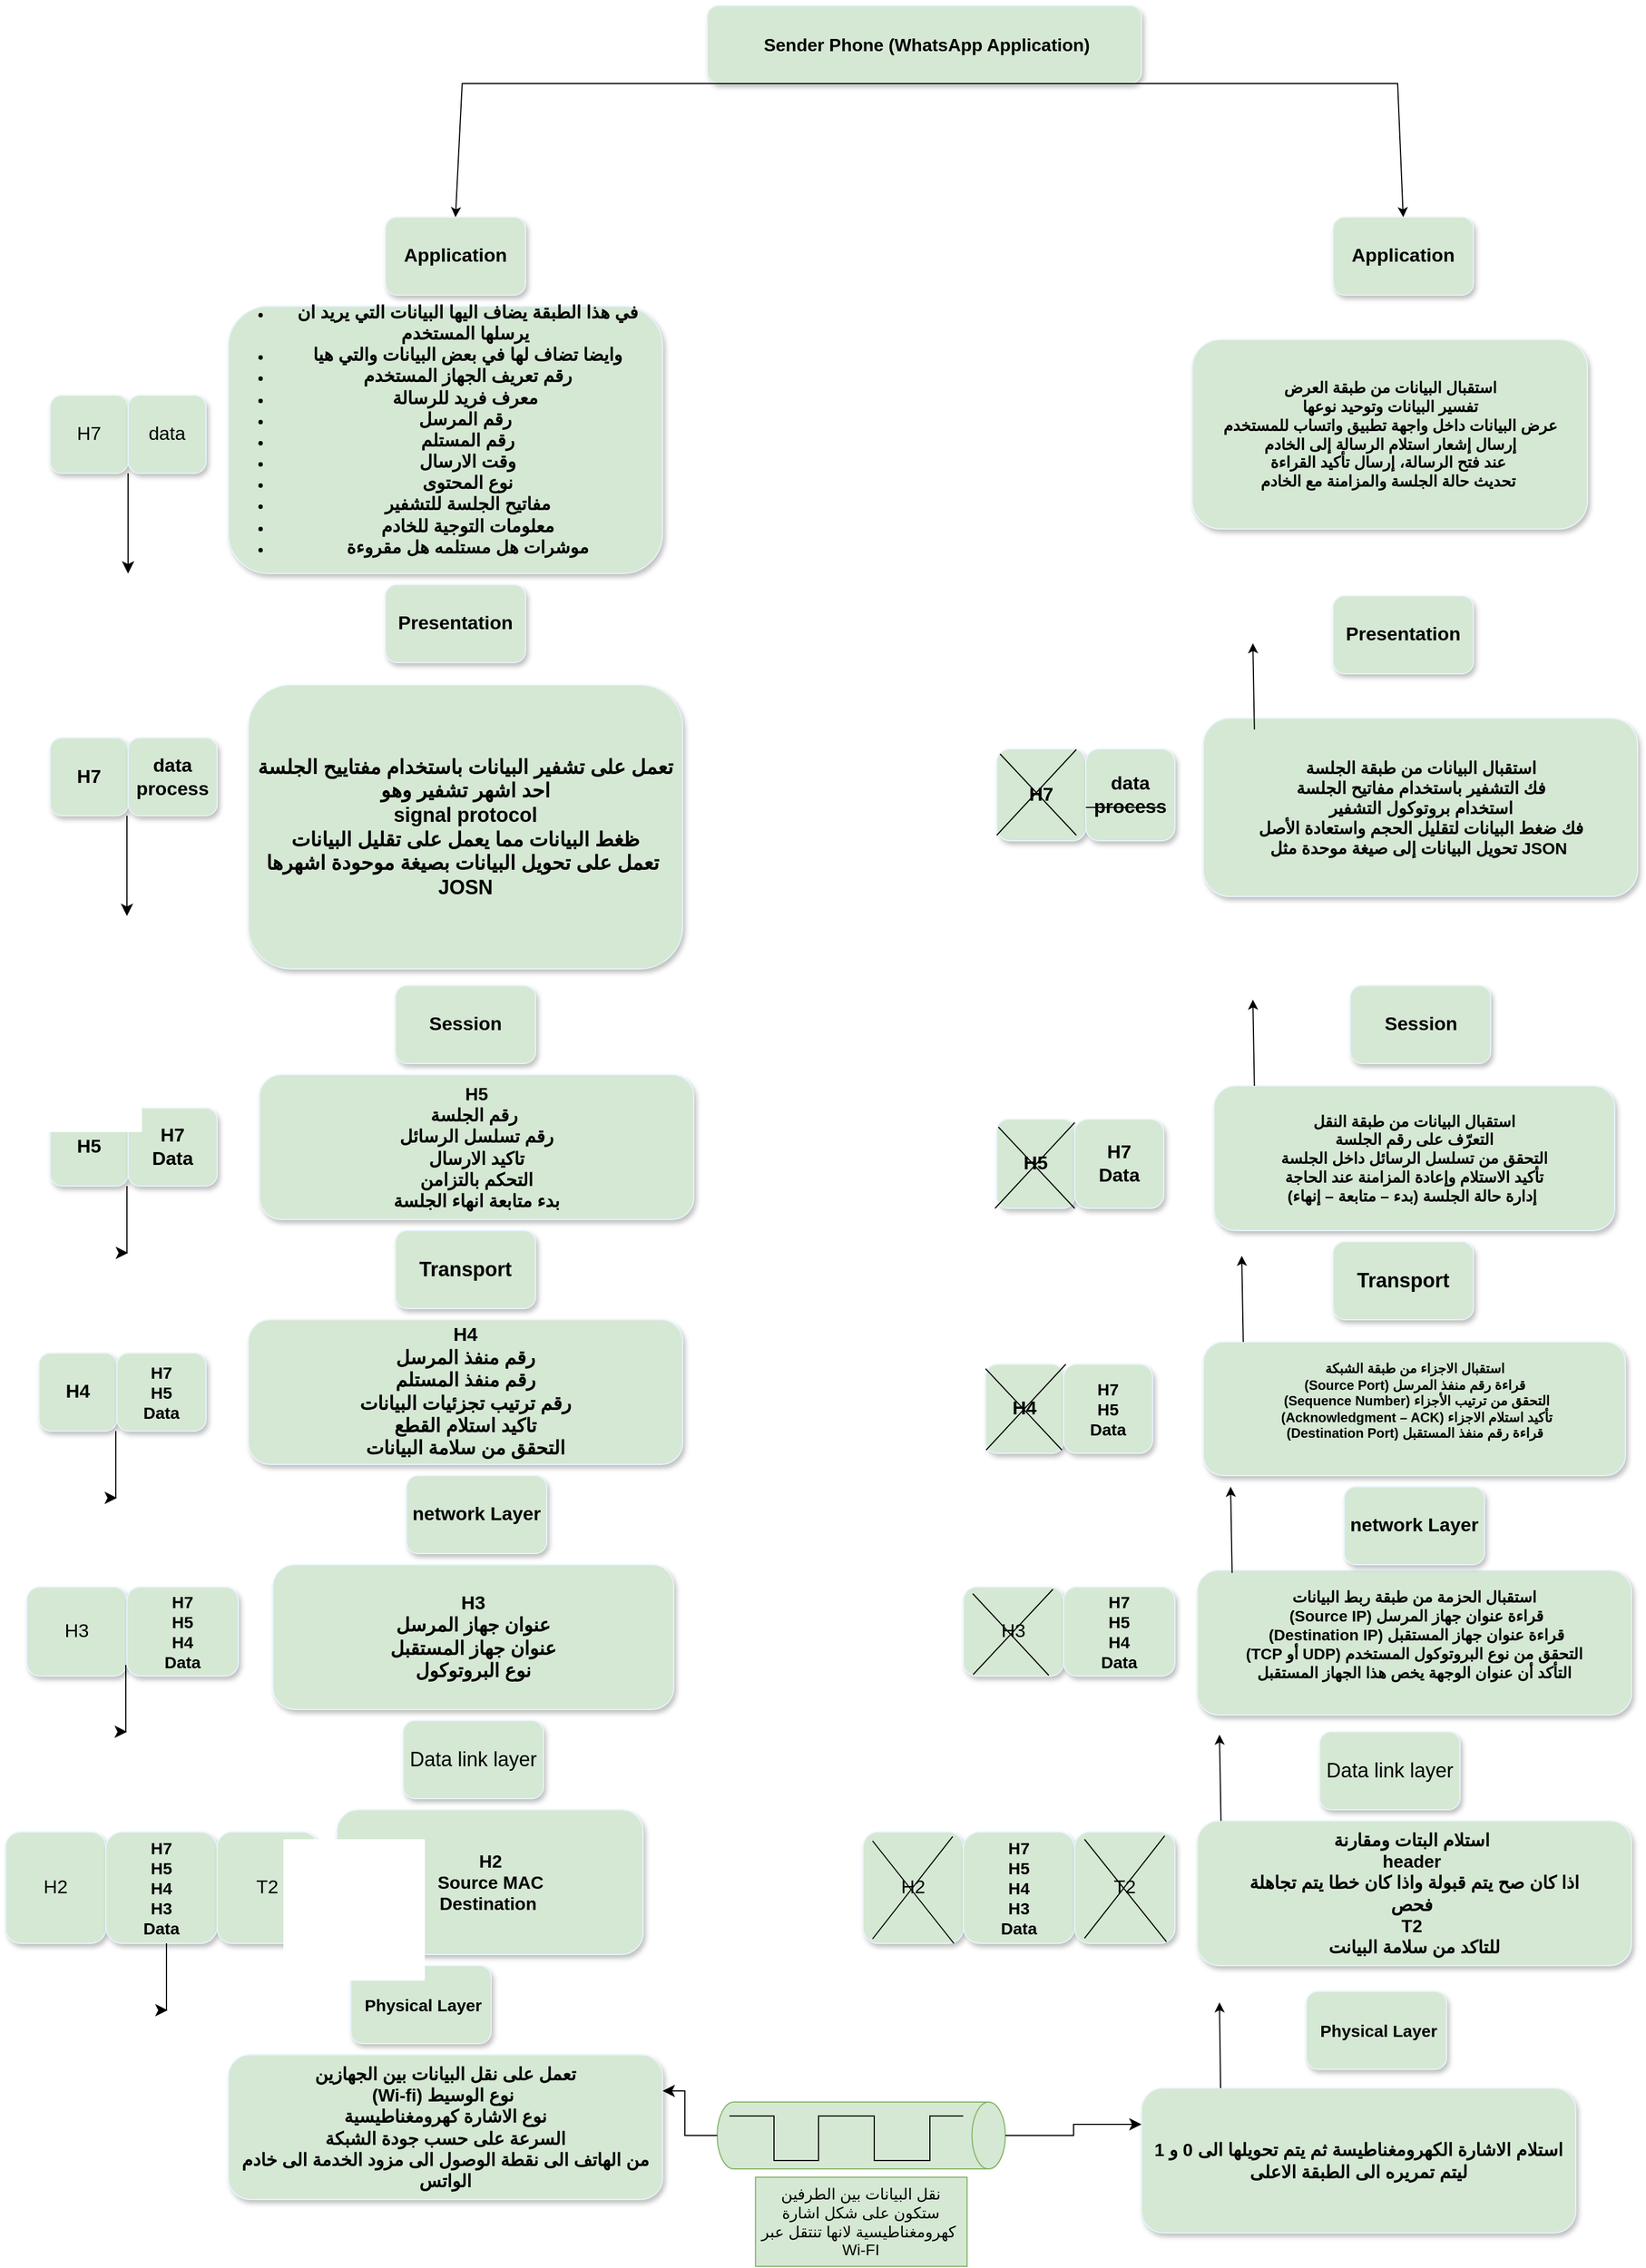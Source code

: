 <mxfile version="28.2.5">
  <diagram name="Page-1" id="BYnBQf4yTMIS-qgF4fNu">
    <mxGraphModel dx="1765" dy="2289" grid="1" gridSize="10" guides="1" tooltips="1" connect="1" arrows="1" fold="1" page="1" pageScale="1" pageWidth="827" pageHeight="1169" math="0" shadow="0">
      <root>
        <mxCell id="0" />
        <mxCell id="1" parent="0" />
        <mxCell id="rUcuS0b6T3NQoIwaLk_W-1" value="&lt;font style=&quot;font-size: 16px;&quot;&gt;&lt;b&gt;&amp;nbsp;Sender Phone (WhatsApp Application)&lt;/b&gt;&lt;/font&gt;" style="rounded=1;whiteSpace=wrap;html=1;fillColor=#d5e8d4;strokeColor=#E8F5FF;gradientColor=none;gradientDirection=south;glass=0;shadow=1;" parent="1" vertex="1">
          <mxGeometry x="640" y="-160" width="390" height="70" as="geometry" />
        </mxCell>
        <mxCell id="rUcuS0b6T3NQoIwaLk_W-9" value="&lt;font style=&quot;font-size: 17px;&quot;&gt;H7&lt;/font&gt;" style="rounded=1;whiteSpace=wrap;html=1;fillColor=#d5e8d4;strokeColor=#E8F5FF;gradientColor=none;gradientDirection=south;glass=0;shadow=1;" parent="1" vertex="1">
          <mxGeometry x="50" y="190" width="70" height="70" as="geometry" />
        </mxCell>
        <mxCell id="rUcuS0b6T3NQoIwaLk_W-10" value="&lt;font style=&quot;font-size: 17px;&quot;&gt;data&lt;/font&gt;" style="rounded=1;whiteSpace=wrap;html=1;fillColor=#d5e8d4;strokeColor=#E8F5FF;gradientColor=none;gradientDirection=south;glass=0;shadow=1;" parent="1" vertex="1">
          <mxGeometry x="120" y="190" width="70" height="70" as="geometry" />
        </mxCell>
        <mxCell id="rUcuS0b6T3NQoIwaLk_W-13" value="&lt;ul&gt;&lt;li style=&quot;&quot;&gt;&lt;span style=&quot;background-color: transparent; color: light-dark(rgb(0, 0, 0), rgb(255, 255, 255));&quot;&gt;&lt;b style=&quot;&quot;&gt;&lt;font style=&quot;font-size: 16px;&quot;&gt;في هذا الطبقة يضاف اليها البيانات التي يريد ان يرسلها المستخدم&amp;nbsp;&lt;/font&gt;&lt;/b&gt;&lt;/span&gt;&lt;/li&gt;&lt;li style=&quot;&quot;&gt;&lt;b&gt;&lt;font style=&quot;font-size: 16px;&quot;&gt;&lt;span style=&quot;background-color: transparent; color: light-dark(rgb(0, 0, 0), rgb(255, 255, 255));&quot;&gt;&amp;nbsp;&lt;/span&gt;&lt;span style=&quot;background-color: transparent; color: light-dark(rgb(0, 0, 0), rgb(255, 255, 255));&quot;&gt;وايضا تضاف لها في بعض البيانات والتي هيا&amp;nbsp;&lt;/span&gt;&lt;/font&gt;&lt;/b&gt;&lt;/li&gt;&lt;li style=&quot;&quot;&gt;&lt;span style=&quot;background-color: transparent; color: light-dark(rgb(0, 0, 0), rgb(255, 255, 255));&quot;&gt;&lt;b&gt;&lt;font style=&quot;font-size: 16px;&quot;&gt;رقم تعريف الجهاز المستخدم&lt;/font&gt;&lt;/b&gt;&lt;/span&gt;&lt;/li&gt;&lt;li style=&quot;&quot;&gt;&lt;span style=&quot;background-color: transparent; color: light-dark(rgb(0, 0, 0), rgb(255, 255, 255));&quot;&gt;&lt;b&gt;&lt;font style=&quot;font-size: 16px;&quot;&gt;معرف فريد للرسالة&amp;nbsp;&lt;/font&gt;&lt;/b&gt;&lt;/span&gt;&lt;/li&gt;&lt;li style=&quot;&quot;&gt;&lt;span style=&quot;background-color: transparent; color: light-dark(rgb(0, 0, 0), rgb(255, 255, 255));&quot;&gt;&lt;b&gt;&lt;font style=&quot;font-size: 16px;&quot;&gt;رقم المرسل&amp;nbsp;&lt;/font&gt;&lt;/b&gt;&lt;/span&gt;&lt;/li&gt;&lt;li style=&quot;&quot;&gt;&lt;span style=&quot;background-color: transparent; color: light-dark(rgb(0, 0, 0), rgb(255, 255, 255));&quot;&gt;&lt;b&gt;&lt;font style=&quot;font-size: 16px;&quot;&gt;رقم المستلم&lt;/font&gt;&lt;/b&gt;&lt;/span&gt;&lt;/li&gt;&lt;li style=&quot;&quot;&gt;&lt;span style=&quot;background-color: transparent; color: light-dark(rgb(0, 0, 0), rgb(255, 255, 255));&quot;&gt;&lt;b&gt;&lt;font style=&quot;font-size: 16px;&quot;&gt;وقت الارسال&lt;/font&gt;&lt;/b&gt;&lt;/span&gt;&lt;/li&gt;&lt;li style=&quot;&quot;&gt;&lt;span style=&quot;background-color: transparent; color: light-dark(rgb(0, 0, 0), rgb(255, 255, 255));&quot;&gt;&lt;b&gt;&lt;font style=&quot;font-size: 16px;&quot;&gt;نوع المحتوى&lt;/font&gt;&lt;/b&gt;&lt;/span&gt;&lt;/li&gt;&lt;li style=&quot;&quot;&gt;&lt;span style=&quot;background-color: transparent; color: light-dark(rgb(0, 0, 0), rgb(255, 255, 255));&quot;&gt;&lt;b&gt;&lt;font style=&quot;font-size: 16px;&quot;&gt;مفاتيح الجلسة للتشفير&lt;/font&gt;&lt;/b&gt;&lt;/span&gt;&lt;/li&gt;&lt;li style=&quot;&quot;&gt;&lt;span style=&quot;background-color: transparent; color: light-dark(rgb(0, 0, 0), rgb(255, 255, 255));&quot;&gt;&lt;b&gt;&lt;font style=&quot;font-size: 16px;&quot;&gt;معلومات التوجية للخادم&lt;/font&gt;&lt;/b&gt;&lt;/span&gt;&lt;/li&gt;&lt;li style=&quot;&quot;&gt;&lt;span style=&quot;background-color: transparent; color: light-dark(rgb(0, 0, 0), rgb(255, 255, 255));&quot;&gt;&lt;b&gt;&lt;font style=&quot;font-size: 16px;&quot;&gt;موشرات هل مستلمه هل مقروءة&lt;/font&gt;&lt;/b&gt;&lt;/span&gt;&lt;/li&gt;&lt;/ul&gt;&lt;div style=&quot;&quot;&gt;&lt;span style=&quot;font-size: 16px;&quot;&gt;&lt;br&gt;&lt;/span&gt;&lt;/div&gt;" style="rounded=1;whiteSpace=wrap;html=1;fillColor=#d5e8d4;strokeColor=#E8F5FF;gradientColor=none;gradientDirection=south;glass=0;shadow=1;" parent="1" vertex="1">
          <mxGeometry x="210" y="110" width="390" height="240" as="geometry" />
        </mxCell>
        <mxCell id="rUcuS0b6T3NQoIwaLk_W-14" value="&lt;font style=&quot;font-size: 17px;&quot;&gt;&lt;b&gt;H7&lt;/b&gt;&lt;/font&gt;" style="rounded=1;whiteSpace=wrap;html=1;fillColor=#d5e8d4;strokeColor=#E8F5FF;gradientColor=none;gradientDirection=south;glass=0;shadow=1;" parent="1" vertex="1">
          <mxGeometry x="50" y="497.5" width="70" height="70" as="geometry" />
        </mxCell>
        <mxCell id="rUcuS0b6T3NQoIwaLk_W-15" value="&lt;font style=&quot;font-size: 17px;&quot;&gt;&lt;b&gt;data&lt;/b&gt;&lt;/font&gt;&lt;div&gt;&lt;span style=&quot;font-size: 17px;&quot;&gt;&lt;b&gt;process&lt;/b&gt;&lt;/span&gt;&lt;/div&gt;" style="rounded=1;whiteSpace=wrap;html=1;fillColor=#d5e8d4;strokeColor=#E8F5FF;gradientColor=none;gradientDirection=south;glass=0;shadow=1;" parent="1" vertex="1">
          <mxGeometry x="120" y="497.5" width="80" height="70" as="geometry" />
        </mxCell>
        <mxCell id="rUcuS0b6T3NQoIwaLk_W-18" value="" style="edgeStyle=segmentEdgeStyle;endArrow=classic;html=1;curved=0;rounded=0;endSize=8;startSize=8;exitX=0;exitY=1;exitDx=0;exitDy=0;" parent="1" source="rUcuS0b6T3NQoIwaLk_W-10" edge="1">
          <mxGeometry width="50" height="50" relative="1" as="geometry">
            <mxPoint x="160" y="400" as="sourcePoint" />
            <mxPoint x="120" y="350" as="targetPoint" />
          </mxGeometry>
        </mxCell>
        <mxCell id="rUcuS0b6T3NQoIwaLk_W-20" value="" style="edgeStyle=segmentEdgeStyle;endArrow=classic;html=1;curved=0;rounded=0;endSize=8;startSize=8;exitX=0;exitY=1;exitDx=0;exitDy=0;" parent="1" edge="1">
          <mxGeometry width="50" height="50" relative="1" as="geometry">
            <mxPoint x="119" y="567.5" as="sourcePoint" />
            <mxPoint x="119" y="657.5" as="targetPoint" />
            <Array as="points">
              <mxPoint x="119" y="657.5" />
              <mxPoint x="119" y="657.5" />
            </Array>
          </mxGeometry>
        </mxCell>
        <mxCell id="rUcuS0b6T3NQoIwaLk_W-21" value="&lt;span style=&quot;background-color: transparent; color: light-dark(rgb(0, 0, 0), rgb(255, 255, 255));&quot;&gt;&lt;b style=&quot;&quot;&gt;&lt;font style=&quot;font-size: 18px;&quot;&gt;تعمل على تشفير البيانات باستخدام مفتاييح الجلسة احد اشهر تشفير وهو&lt;/font&gt;&lt;/b&gt;&lt;/span&gt;&lt;div&gt;&lt;b&gt;&lt;font style=&quot;font-size: 18px;&quot;&gt;signal protocol&lt;/font&gt;&lt;/b&gt;&lt;/div&gt;&lt;div&gt;&lt;b&gt;&lt;font style=&quot;font-size: 18px;&quot;&gt;ظغط البيانات مما يعمل على تقليل البيانات&lt;/font&gt;&lt;/b&gt;&lt;/div&gt;&lt;div&gt;&lt;b&gt;&lt;font style=&quot;font-size: 18px;&quot;&gt;تعمل على تحويل البيانات بصيغة موحودة اشهرها&amp;nbsp;&lt;/font&gt;&lt;/b&gt;&lt;/div&gt;&lt;div&gt;&lt;b style=&quot;&quot;&gt;&lt;font style=&quot;font-size: 18px;&quot;&gt;JOSN&lt;/font&gt;&lt;/b&gt;&lt;/div&gt;" style="rounded=1;whiteSpace=wrap;html=1;fillColor=#d5e8d4;strokeColor=#E8F5FF;gradientColor=none;gradientDirection=south;glass=0;shadow=1;" parent="1" vertex="1">
          <mxGeometry x="228" y="450" width="390" height="255" as="geometry" />
        </mxCell>
        <mxCell id="rUcuS0b6T3NQoIwaLk_W-22" value="&lt;font style=&quot;font-size: 17px;&quot;&gt;&lt;b&gt;Presentation&lt;/b&gt;&lt;/font&gt;" style="rounded=1;whiteSpace=wrap;html=1;fillColor=#d5e8d4;strokeColor=#E8F5FF;gradientColor=none;gradientDirection=south;glass=0;shadow=1;" parent="1" vertex="1">
          <mxGeometry x="351" y="360" width="126" height="70" as="geometry" />
        </mxCell>
        <mxCell id="rUcuS0b6T3NQoIwaLk_W-23" value="&lt;font style=&quot;font-size: 17px;&quot;&gt;&lt;b&gt;Application&lt;/b&gt;&lt;/font&gt;" style="rounded=1;whiteSpace=wrap;html=1;fillColor=#d5e8d4;strokeColor=#E8F5FF;gradientColor=none;gradientDirection=south;glass=0;shadow=1;" parent="1" vertex="1">
          <mxGeometry x="351" y="30" width="126" height="70" as="geometry" />
        </mxCell>
        <mxCell id="rUcuS0b6T3NQoIwaLk_W-26" value="&lt;font style=&quot;font-size: 17px;&quot;&gt;&lt;b&gt;H5&lt;/b&gt;&lt;/font&gt;" style="rounded=1;whiteSpace=wrap;html=1;fillColor=#d5e8d4;strokeColor=#E8F5FF;gradientColor=none;gradientDirection=south;glass=0;shadow=1;" parent="1" vertex="1">
          <mxGeometry x="50" y="830" width="70" height="70" as="geometry" />
        </mxCell>
        <mxCell id="rUcuS0b6T3NQoIwaLk_W-27" value="&lt;span style=&quot;font-size: 17px;&quot;&gt;&lt;b&gt;H7&lt;/b&gt;&lt;/span&gt;&lt;div&gt;&lt;span style=&quot;font-size: 17px;&quot;&gt;&lt;b&gt;Data&lt;/b&gt;&lt;/span&gt;&lt;/div&gt;" style="rounded=1;whiteSpace=wrap;html=1;fillColor=#d5e8d4;strokeColor=#E8F5FF;gradientColor=none;gradientDirection=south;glass=0;shadow=1;" parent="1" vertex="1">
          <mxGeometry x="120" y="830" width="80" height="70" as="geometry" />
        </mxCell>
        <mxCell id="rUcuS0b6T3NQoIwaLk_W-28" value="" style="edgeStyle=segmentEdgeStyle;endArrow=classic;html=1;curved=0;rounded=0;endSize=8;startSize=8;exitX=0;exitY=1;exitDx=0;exitDy=0;" parent="1" edge="1">
          <mxGeometry width="50" height="50" relative="1" as="geometry">
            <mxPoint x="119" y="900" as="sourcePoint" />
            <mxPoint x="120" y="960" as="targetPoint" />
            <Array as="points">
              <mxPoint x="119" y="920" />
              <mxPoint x="119" y="920" />
            </Array>
          </mxGeometry>
        </mxCell>
        <mxCell id="rUcuS0b6T3NQoIwaLk_W-29" value="&lt;div&gt;&lt;span style=&quot;font-size: 16px;&quot;&gt;&lt;b&gt;H5&lt;/b&gt;&lt;/span&gt;&lt;/div&gt;&lt;div&gt;&lt;span style=&quot;font-size: 16px;&quot;&gt;&lt;b&gt;رقم الجلسة&amp;nbsp;&lt;/b&gt;&lt;/span&gt;&lt;/div&gt;&lt;div&gt;&lt;span style=&quot;font-size: 16px;&quot;&gt;&lt;b&gt;رقم تسلسل الرسائل&lt;/b&gt;&lt;/span&gt;&lt;/div&gt;&lt;div&gt;&lt;span style=&quot;font-size: 16px;&quot;&gt;&lt;b&gt;تاكيد الارسال&lt;/b&gt;&lt;/span&gt;&lt;/div&gt;&lt;div&gt;&lt;span style=&quot;font-size: 16px;&quot;&gt;&lt;b&gt;التحكم بالتزامن&lt;/b&gt;&lt;/span&gt;&lt;/div&gt;&lt;div&gt;&lt;span style=&quot;font-size: 16px;&quot;&gt;&lt;b&gt;بدء متابعة انهاء الجلسة&lt;/b&gt;&lt;/span&gt;&lt;/div&gt;" style="rounded=1;whiteSpace=wrap;html=1;fillColor=#d5e8d4;strokeColor=#E8F5FF;gradientColor=none;gradientDirection=south;glass=0;shadow=1;" parent="1" vertex="1">
          <mxGeometry x="238" y="800" width="390" height="130" as="geometry" />
        </mxCell>
        <mxCell id="rUcuS0b6T3NQoIwaLk_W-30" value="&lt;span style=&quot;font-size: 17px;&quot;&gt;&lt;b&gt;Session&lt;/b&gt;&lt;/span&gt;" style="rounded=1;whiteSpace=wrap;html=1;fillColor=#d5e8d4;strokeColor=#E8F5FF;gradientColor=none;gradientDirection=south;glass=0;shadow=1;" parent="1" vertex="1">
          <mxGeometry x="360" y="720" width="126" height="70" as="geometry" />
        </mxCell>
        <mxCell id="rUcuS0b6T3NQoIwaLk_W-34" value="&lt;span style=&quot;font-size: 17px;&quot;&gt;&lt;b&gt;H4&lt;/b&gt;&lt;/span&gt;" style="rounded=1;whiteSpace=wrap;html=1;fillColor=#d5e8d4;strokeColor=#E8F5FF;gradientColor=none;gradientDirection=south;glass=0;shadow=1;" parent="1" vertex="1">
          <mxGeometry x="40" y="1050" width="70" height="70" as="geometry" />
        </mxCell>
        <mxCell id="rUcuS0b6T3NQoIwaLk_W-35" value="&lt;font style=&quot;font-size: 15px;&quot;&gt;&lt;b&gt;H7&lt;/b&gt;&lt;/font&gt;&lt;div&gt;&lt;font style=&quot;font-size: 15px;&quot;&gt;&lt;b&gt;H5&lt;/b&gt;&lt;/font&gt;&lt;/div&gt;&lt;div&gt;&lt;font style=&quot;font-size: 15px;&quot;&gt;&lt;b&gt;Data&lt;/b&gt;&lt;/font&gt;&lt;/div&gt;" style="rounded=1;whiteSpace=wrap;html=1;fillColor=#d5e8d4;strokeColor=#E8F5FF;gradientColor=none;gradientDirection=south;glass=0;shadow=1;" parent="1" vertex="1">
          <mxGeometry x="110" y="1050" width="80" height="70" as="geometry" />
        </mxCell>
        <mxCell id="rUcuS0b6T3NQoIwaLk_W-36" value="" style="edgeStyle=segmentEdgeStyle;endArrow=classic;html=1;curved=0;rounded=0;endSize=8;startSize=8;exitX=0;exitY=1;exitDx=0;exitDy=0;" parent="1" edge="1">
          <mxGeometry width="50" height="50" relative="1" as="geometry">
            <mxPoint x="109" y="1120" as="sourcePoint" />
            <mxPoint x="110" y="1180" as="targetPoint" />
            <Array as="points">
              <mxPoint x="109" y="1140" />
              <mxPoint x="109" y="1140" />
            </Array>
          </mxGeometry>
        </mxCell>
        <mxCell id="rUcuS0b6T3NQoIwaLk_W-37" value="&lt;div&gt;&lt;b style=&quot;&quot;&gt;&lt;font style=&quot;font-size: 17px;&quot;&gt;H4&lt;/font&gt;&lt;/b&gt;&lt;/div&gt;&lt;div&gt;&lt;b&gt;&lt;font style=&quot;font-size: 17px;&quot;&gt;رقم منفذ المرسل&lt;/font&gt;&lt;/b&gt;&lt;/div&gt;&lt;div&gt;&lt;b&gt;&lt;font style=&quot;font-size: 17px;&quot;&gt;رقم منفذ المستلم&lt;/font&gt;&lt;/b&gt;&lt;/div&gt;&lt;div&gt;&lt;b&gt;&lt;font style=&quot;font-size: 17px;&quot;&gt;رقم ترتيب تجزئيات البيانات&lt;/font&gt;&lt;/b&gt;&lt;/div&gt;&lt;div&gt;&lt;b&gt;&lt;font style=&quot;font-size: 17px;&quot;&gt;تاكيد استلام القطع&lt;/font&gt;&lt;/b&gt;&lt;/div&gt;&lt;div&gt;&lt;b style=&quot;&quot;&gt;&lt;font style=&quot;font-size: 17px;&quot;&gt;التحقق من سلامة البيانات&lt;/font&gt;&lt;/b&gt;&lt;/div&gt;" style="rounded=1;whiteSpace=wrap;html=1;fillColor=#d5e8d4;strokeColor=#E8F5FF;gradientColor=none;gradientDirection=south;glass=0;shadow=1;" parent="1" vertex="1">
          <mxGeometry x="228" y="1020" width="390" height="130" as="geometry" />
        </mxCell>
        <mxCell id="rUcuS0b6T3NQoIwaLk_W-38" value="&lt;b style=&quot;&quot;&gt;&lt;font style=&quot;font-size: 18px;&quot;&gt;Transport&lt;/font&gt;&lt;/b&gt;" style="rounded=1;whiteSpace=wrap;html=1;fillColor=#d5e8d4;strokeColor=#E8F5FF;gradientColor=none;gradientDirection=south;glass=0;shadow=1;" parent="1" vertex="1">
          <mxGeometry x="360" y="940" width="126" height="70" as="geometry" />
        </mxCell>
        <mxCell id="rUcuS0b6T3NQoIwaLk_W-39" value="&lt;span style=&quot;font-size: 17px;&quot;&gt;H3&lt;/span&gt;" style="rounded=1;whiteSpace=wrap;html=1;fillColor=#d5e8d4;strokeColor=#E8F5FF;gradientColor=none;gradientDirection=south;glass=0;shadow=1;" parent="1" vertex="1">
          <mxGeometry x="29" y="1260" width="90" height="80" as="geometry" />
        </mxCell>
        <mxCell id="rUcuS0b6T3NQoIwaLk_W-40" value="&lt;font style=&quot;font-size: 15px;&quot;&gt;&lt;b&gt;H7&lt;/b&gt;&lt;/font&gt;&lt;div&gt;&lt;font style=&quot;font-size: 15px;&quot;&gt;&lt;b&gt;H5&lt;/b&gt;&lt;/font&gt;&lt;/div&gt;&lt;div&gt;&lt;font style=&quot;font-size: 15px;&quot;&gt;&lt;b&gt;H4&lt;/b&gt;&lt;/font&gt;&lt;/div&gt;&lt;div&gt;&lt;font style=&quot;font-size: 15px;&quot;&gt;&lt;b&gt;Data&lt;/b&gt;&lt;/font&gt;&lt;/div&gt;" style="rounded=1;whiteSpace=wrap;html=1;fillColor=#d5e8d4;strokeColor=#E8F5FF;gradientColor=none;gradientDirection=south;glass=0;shadow=1;" parent="1" vertex="1">
          <mxGeometry x="119" y="1260" width="100" height="80" as="geometry" />
        </mxCell>
        <mxCell id="rUcuS0b6T3NQoIwaLk_W-41" value="" style="edgeStyle=segmentEdgeStyle;endArrow=classic;html=1;curved=0;rounded=0;endSize=8;startSize=8;exitX=0;exitY=1;exitDx=0;exitDy=0;" parent="1" edge="1">
          <mxGeometry width="50" height="50" relative="1" as="geometry">
            <mxPoint x="118" y="1330" as="sourcePoint" />
            <mxPoint x="119" y="1390" as="targetPoint" />
            <Array as="points">
              <mxPoint x="118" y="1350" />
              <mxPoint x="118" y="1350" />
            </Array>
          </mxGeometry>
        </mxCell>
        <mxCell id="rUcuS0b6T3NQoIwaLk_W-42" value="&lt;div&gt;&lt;b style=&quot;&quot;&gt;&lt;font style=&quot;font-size: 17px;&quot;&gt;H3&lt;/font&gt;&lt;/b&gt;&lt;/div&gt;&lt;div&gt;&lt;b&gt;&lt;font style=&quot;font-size: 17px;&quot;&gt;عنوان جهاز المرسل&lt;/font&gt;&lt;/b&gt;&lt;/div&gt;&lt;div&gt;&lt;b&gt;&lt;font style=&quot;font-size: 17px;&quot;&gt;عنوان جهاز المستقبل&lt;/font&gt;&lt;/b&gt;&lt;/div&gt;&lt;div&gt;&lt;b style=&quot;&quot;&gt;&lt;font style=&quot;font-size: 17px;&quot;&gt;نوع البروتوكول&lt;/font&gt;&lt;/b&gt;&lt;/div&gt;" style="rounded=1;whiteSpace=wrap;html=1;fillColor=#d5e8d4;strokeColor=#E8F5FF;gradientColor=none;gradientDirection=south;glass=0;shadow=1;" parent="1" vertex="1">
          <mxGeometry x="250" y="1240" width="360" height="130" as="geometry" />
        </mxCell>
        <mxCell id="rUcuS0b6T3NQoIwaLk_W-43" value="&lt;b style=&quot;&quot;&gt;&lt;font style=&quot;font-size: 17px;&quot;&gt;network Layer&lt;/font&gt;&lt;/b&gt;" style="rounded=1;whiteSpace=wrap;html=1;fillColor=#d5e8d4;strokeColor=#E8F5FF;gradientColor=none;gradientDirection=south;glass=0;shadow=1;" parent="1" vertex="1">
          <mxGeometry x="370" y="1160" width="126" height="70" as="geometry" />
        </mxCell>
        <mxCell id="rUcuS0b6T3NQoIwaLk_W-44" value="&lt;span style=&quot;font-size: 17px;&quot;&gt;H2&lt;/span&gt;" style="rounded=1;whiteSpace=wrap;html=1;fillColor=#d5e8d4;strokeColor=#E8F5FF;gradientColor=none;gradientDirection=south;glass=0;shadow=1;" parent="1" vertex="1">
          <mxGeometry x="10" y="1480" width="90" height="100" as="geometry" />
        </mxCell>
        <mxCell id="rUcuS0b6T3NQoIwaLk_W-45" value="&lt;font style=&quot;font-size: 15px;&quot;&gt;&lt;b&gt;H7&lt;/b&gt;&lt;/font&gt;&lt;div&gt;&lt;font style=&quot;font-size: 15px;&quot;&gt;&lt;b&gt;H5&lt;/b&gt;&lt;/font&gt;&lt;/div&gt;&lt;div&gt;&lt;font style=&quot;font-size: 15px;&quot;&gt;&lt;b&gt;H4&lt;/b&gt;&lt;/font&gt;&lt;/div&gt;&lt;div&gt;&lt;font style=&quot;font-size: 15px;&quot;&gt;&lt;b&gt;H3&lt;/b&gt;&lt;/font&gt;&lt;/div&gt;&lt;div&gt;&lt;font style=&quot;font-size: 15px;&quot;&gt;&lt;b&gt;Data&lt;/b&gt;&lt;/font&gt;&lt;/div&gt;" style="rounded=1;whiteSpace=wrap;html=1;fillColor=#d5e8d4;strokeColor=#E8F5FF;gradientColor=none;gradientDirection=south;glass=0;shadow=1;" parent="1" vertex="1">
          <mxGeometry x="100" y="1480" width="100" height="100" as="geometry" />
        </mxCell>
        <mxCell id="rUcuS0b6T3NQoIwaLk_W-46" value="" style="edgeStyle=segmentEdgeStyle;endArrow=classic;html=1;curved=0;rounded=0;endSize=8;startSize=8;exitX=0;exitY=1;exitDx=0;exitDy=0;" parent="1" edge="1">
          <mxGeometry width="50" height="50" relative="1" as="geometry">
            <mxPoint x="154.5" y="1580" as="sourcePoint" />
            <mxPoint x="155.5" y="1640" as="targetPoint" />
            <Array as="points">
              <mxPoint x="154.5" y="1600" />
              <mxPoint x="154.5" y="1600" />
            </Array>
          </mxGeometry>
        </mxCell>
        <mxCell id="rUcuS0b6T3NQoIwaLk_W-47" value="&lt;div&gt;&lt;font style=&quot;font-size: 16px;&quot;&gt;&lt;b&gt;H2&lt;/b&gt;&lt;/font&gt;&lt;/div&gt;&lt;div&gt;&lt;font style=&quot;font-size: 16px;&quot;&gt;&lt;b&gt;Source MAC&lt;/b&gt;&lt;/font&gt;&lt;/div&gt;&lt;div&gt;&lt;font style=&quot;font-size: 16px;&quot;&gt;&lt;b&gt;Destination&amp;nbsp;&lt;/b&gt;&lt;/font&gt;&lt;/div&gt;" style="rounded=1;whiteSpace=wrap;html=1;fillColor=#d5e8d4;strokeColor=#E8F5FF;gradientColor=none;gradientDirection=south;glass=0;shadow=1;align=center;" parent="1" vertex="1">
          <mxGeometry x="307.5" y="1460" width="275" height="130" as="geometry" />
        </mxCell>
        <mxCell id="rUcuS0b6T3NQoIwaLk_W-48" value="&lt;font style=&quot;font-size: 18px;&quot;&gt;Data link layer&lt;/font&gt;" style="rounded=1;whiteSpace=wrap;html=1;fillColor=#d5e8d4;strokeColor=#E8F5FF;gradientColor=none;gradientDirection=south;glass=0;shadow=1;" parent="1" vertex="1">
          <mxGeometry x="367" y="1380" width="126" height="70" as="geometry" />
        </mxCell>
        <mxCell id="rUcuS0b6T3NQoIwaLk_W-49" value="&lt;span style=&quot;font-size: 17px;&quot;&gt;T2&lt;/span&gt;" style="rounded=1;whiteSpace=wrap;html=1;fillColor=#d5e8d4;strokeColor=#E8F5FF;gradientColor=none;gradientDirection=south;glass=0;shadow=1;" parent="1" vertex="1">
          <mxGeometry x="200" y="1480" width="90" height="100" as="geometry" />
        </mxCell>
        <mxCell id="rUcuS0b6T3NQoIwaLk_W-53" value="&lt;div&gt;&lt;span style=&quot;font-size: 16px;&quot;&gt;&lt;b&gt;تعمل على نقل البيانات بين الجهازين&lt;/b&gt;&lt;/span&gt;&lt;/div&gt;&lt;div&gt;&lt;span style=&quot;font-size: 16px;&quot;&gt;&lt;b&gt;(Wi-fi) نوع الوسيط&amp;nbsp;&lt;/b&gt;&lt;/span&gt;&lt;/div&gt;&lt;div&gt;&lt;span style=&quot;font-size: 16px;&quot;&gt;&lt;b&gt;نوع الاشارة كهرومغناطيسية&lt;/b&gt;&lt;/span&gt;&lt;/div&gt;&lt;div&gt;&lt;span style=&quot;font-size: 16px;&quot;&gt;&lt;b&gt;السرعة على حسب جودة الشبكة&lt;/b&gt;&lt;/span&gt;&lt;/div&gt;&lt;div&gt;&lt;span style=&quot;font-size: 16px;&quot;&gt;&lt;b&gt;من الهاتف الى نقطة الوصول الى مزود الخدمة الى خادم الواتس&lt;/b&gt;&lt;/span&gt;&lt;/div&gt;" style="rounded=1;whiteSpace=wrap;html=1;fillColor=#d5e8d4;strokeColor=#E8F5FF;gradientColor=none;gradientDirection=south;glass=0;shadow=1;align=center;" parent="1" vertex="1">
          <mxGeometry x="210" y="1680" width="390" height="130" as="geometry" />
        </mxCell>
        <mxCell id="rUcuS0b6T3NQoIwaLk_W-54" value="&lt;font style=&quot;font-size: 15px;&quot;&gt;&lt;b style=&quot;&quot;&gt;&amp;nbsp;Physical Layer&lt;/b&gt;&lt;/font&gt;" style="rounded=1;whiteSpace=wrap;html=1;fillColor=#d5e8d4;strokeColor=#E8F5FF;gradientColor=none;gradientDirection=south;glass=0;shadow=1;" parent="1" vertex="1">
          <mxGeometry x="320" y="1600" width="126" height="70" as="geometry" />
        </mxCell>
        <mxCell id="rUcuS0b6T3NQoIwaLk_W-56" style="edgeStyle=orthogonalEdgeStyle;rounded=0;orthogonalLoop=1;jettySize=auto;html=1;exitX=0.5;exitY=1;exitDx=0;exitDy=0;" parent="1" source="rUcuS0b6T3NQoIwaLk_W-38" target="rUcuS0b6T3NQoIwaLk_W-38" edge="1">
          <mxGeometry relative="1" as="geometry" />
        </mxCell>
        <mxCell id="XZ4du1RtXwlvnxnSr3-_-3" value="&lt;span style=&quot;background-color: transparent; color: light-dark(rgb(0, 0, 0), rgb(255, 255, 255));&quot;&gt;&lt;font style=&quot;font-size: 14px;&quot;&gt;&lt;b&gt;استقبال البيانات من طبقة العرض&lt;/b&gt;&lt;/font&gt;&lt;/span&gt;&lt;div&gt;&lt;span style=&quot;background-color: transparent; color: light-dark(rgb(0, 0, 0), rgb(255, 255, 255));&quot;&gt;&lt;font style=&quot;font-size: 14px;&quot;&gt;&lt;b&gt;تفسير البيانات وتوحيد نوعها&lt;/b&gt;&lt;/font&gt;&lt;/span&gt;&lt;/div&gt;&lt;div&gt;&lt;font style=&quot;font-size: 14px;&quot;&gt;&lt;b&gt;عرض البيانات داخل واجهة تطبيق واتساب للمستخدم&lt;span style=&quot;background-color: transparent; color: light-dark(rgb(0, 0, 0), rgb(255, 255, 255));&quot;&gt;&lt;/span&gt;&lt;/b&gt;&lt;/font&gt;&lt;/div&gt;&lt;div&gt;&lt;font style=&quot;font-size: 14px;&quot;&gt;&lt;b&gt;إرسال إشعار استلام الرسالة إلى الخادم&lt;/b&gt;&lt;/font&gt;&lt;/div&gt;&lt;div&gt;&lt;font style=&quot;font-size: 14px;&quot;&gt;&lt;b&gt;عند فتح الرسالة، إرسال تأكيد القراءة&amp;nbsp;&lt;/b&gt;&lt;/font&gt;&lt;/div&gt;&lt;div&gt;&lt;font style=&quot;font-size: 14px;&quot;&gt;&lt;b&gt;تحديث حالة الجلسة والمزامنة مع الخادم&amp;nbsp;&lt;/b&gt;&lt;/font&gt;&lt;/div&gt;" style="rounded=1;whiteSpace=wrap;html=1;fillColor=#d5e8d4;strokeColor=#E8F5FF;gradientColor=none;gradientDirection=south;glass=0;shadow=1;" parent="1" vertex="1">
          <mxGeometry x="1075.5" y="140" width="355" height="170" as="geometry" />
        </mxCell>
        <mxCell id="XZ4du1RtXwlvnxnSr3-_-4" value="&lt;font style=&quot;font-size: 17px;&quot;&gt;&lt;b&gt;H7&lt;/b&gt;&lt;/font&gt;" style="rounded=1;whiteSpace=wrap;html=1;fillColor=#d5e8d4;strokeColor=#E8F5FF;gradientColor=none;gradientDirection=south;glass=0;shadow=1;" parent="1" vertex="1">
          <mxGeometry x="900" y="507.5" width="80" height="82.5" as="geometry" />
        </mxCell>
        <mxCell id="XZ4du1RtXwlvnxnSr3-_-5" value="&lt;font style=&quot;font-size: 17px;&quot;&gt;&lt;b&gt;data&lt;/b&gt;&lt;/font&gt;&lt;div&gt;&lt;span style=&quot;font-size: 17px;&quot;&gt;&lt;b&gt;process&lt;/b&gt;&lt;/span&gt;&lt;/div&gt;" style="rounded=1;whiteSpace=wrap;html=1;fillColor=#d5e8d4;strokeColor=#E8F5FF;gradientColor=none;gradientDirection=south;glass=0;shadow=1;" parent="1" vertex="1">
          <mxGeometry x="980" y="507.5" width="80" height="82.5" as="geometry" />
        </mxCell>
        <mxCell id="XZ4du1RtXwlvnxnSr3-_-8" value="&lt;span data-end=&quot;576&quot; data-start=&quot;525&quot;&gt;&lt;font style=&quot;font-size: 15px;&quot;&gt;&lt;b style=&quot;&quot;&gt;استقبال البيانات من طبقة الجلسة&lt;/b&gt;&lt;/font&gt;&lt;/span&gt;&lt;div&gt;&lt;span data-end=&quot;576&quot; data-start=&quot;525&quot;&gt;&lt;font style=&quot;font-size: 15px;&quot;&gt;&lt;b&gt;فك التشفير باستخدام مفاتيح الجلسة&lt;/b&gt;&lt;/font&gt;&lt;/span&gt;&lt;/div&gt;&lt;div&gt;&lt;span data-end=&quot;576&quot; data-start=&quot;525&quot;&gt;&lt;font style=&quot;font-size: 15px;&quot;&gt;&lt;b&gt;استخدام بروتوكول التشفير&lt;/b&gt;&lt;/font&gt;&lt;/span&gt;&lt;/div&gt;&lt;div&gt;&lt;span data-end=&quot;576&quot; data-start=&quot;525&quot;&gt;&lt;font style=&quot;font-size: 15px;&quot;&gt;&lt;b&gt;فك ضغط البيانات لتقليل الحجم واستعادة الأصل&lt;/b&gt;&lt;/font&gt;&lt;/span&gt;&lt;/div&gt;&lt;div&gt;&lt;span data-end=&quot;576&quot; data-start=&quot;525&quot;&gt;&lt;font style=&quot;font-size: 15px;&quot;&gt;&lt;b style=&quot;&quot;&gt;تحويل البيانات إلى صيغة موحدة مثل JSON&amp;nbsp;&lt;/b&gt;&lt;/font&gt;&lt;/span&gt;&lt;/div&gt;" style="rounded=1;whiteSpace=wrap;html=1;fillColor=#d5e8d4;strokeColor=#E8F5FF;gradientColor=none;gradientDirection=south;glass=0;shadow=1;" parent="1" vertex="1">
          <mxGeometry x="1085.5" y="480" width="390" height="160" as="geometry" />
        </mxCell>
        <mxCell id="XZ4du1RtXwlvnxnSr3-_-9" value="&lt;font style=&quot;font-size: 17px;&quot;&gt;&lt;b&gt;Presentation&lt;/b&gt;&lt;/font&gt;" style="rounded=1;whiteSpace=wrap;html=1;fillColor=#d5e8d4;strokeColor=#E8F5FF;gradientColor=none;gradientDirection=south;glass=0;shadow=1;" parent="1" vertex="1">
          <mxGeometry x="1202" y="370" width="126" height="70" as="geometry" />
        </mxCell>
        <mxCell id="XZ4du1RtXwlvnxnSr3-_-10" value="&lt;font style=&quot;font-size: 17px;&quot;&gt;&lt;b&gt;Application&lt;/b&gt;&lt;/font&gt;" style="rounded=1;whiteSpace=wrap;html=1;fillColor=#d5e8d4;strokeColor=#E8F5FF;gradientColor=none;gradientDirection=south;glass=0;shadow=1;" parent="1" vertex="1">
          <mxGeometry x="1202" y="30" width="126" height="70" as="geometry" />
        </mxCell>
        <mxCell id="XZ4du1RtXwlvnxnSr3-_-11" value="&lt;font style=&quot;font-size: 17px;&quot;&gt;&lt;b&gt;H5&lt;/b&gt;&lt;/font&gt;" style="rounded=1;whiteSpace=wrap;html=1;fillColor=#d5e8d4;strokeColor=#E8F5FF;gradientColor=none;gradientDirection=south;glass=0;shadow=1;" parent="1" vertex="1">
          <mxGeometry x="900" y="840" width="70" height="80" as="geometry" />
        </mxCell>
        <mxCell id="XZ4du1RtXwlvnxnSr3-_-12" value="&lt;span style=&quot;font-size: 17px;&quot;&gt;&lt;b&gt;H7&lt;/b&gt;&lt;/span&gt;&lt;div&gt;&lt;span style=&quot;font-size: 17px;&quot;&gt;&lt;b&gt;Data&lt;/b&gt;&lt;/span&gt;&lt;/div&gt;" style="rounded=1;whiteSpace=wrap;html=1;fillColor=#d5e8d4;strokeColor=#E8F5FF;gradientColor=none;gradientDirection=south;glass=0;shadow=1;" parent="1" vertex="1">
          <mxGeometry x="970" y="840" width="80" height="80" as="geometry" />
        </mxCell>
        <mxCell id="XZ4du1RtXwlvnxnSr3-_-14" value="&lt;font style=&quot;font-size: 14px;&quot;&gt;&lt;b&gt;استقبال البيانات من طبقة النقل&lt;/b&gt;&lt;/font&gt;&lt;div&gt;&lt;font style=&quot;font-size: 14px;&quot;&gt;&lt;b&gt;التعرّف على رقم الجلسة&lt;/b&gt;&lt;/font&gt;&lt;/div&gt;&lt;div&gt;&lt;font style=&quot;font-size: 14px;&quot;&gt;&lt;b&gt;التحقق من تسلسل الرسائل داخل الجلسة&lt;/b&gt;&lt;/font&gt;&lt;/div&gt;&lt;div&gt;&lt;font style=&quot;font-size: 14px;&quot;&gt;&lt;b&gt;تأكيد الاستلام وإعادة المزامنة عند الحاجة&lt;/b&gt;&lt;/font&gt;&lt;/div&gt;&lt;div&gt;&lt;font style=&quot;font-size: 14px;&quot;&gt;&lt;b&gt;&lt;span style=&quot;background-color: transparent; color: light-dark(rgb(0, 0, 0), rgb(255, 255, 255));&quot; data-end=&quot;1069&quot; data-start=&quot;1025&quot;&gt;إدارة حالة الجلسة (بدء – متابعة – إنهاء)&lt;/span&gt;&amp;nbsp;&lt;/b&gt;&lt;/font&gt;&lt;/div&gt;" style="rounded=1;whiteSpace=wrap;html=1;fillColor=#d5e8d4;strokeColor=#E8F5FF;gradientColor=none;gradientDirection=south;glass=0;shadow=1;" parent="1" vertex="1">
          <mxGeometry x="1095" y="810" width="360" height="130" as="geometry" />
        </mxCell>
        <mxCell id="XZ4du1RtXwlvnxnSr3-_-15" value="&lt;span style=&quot;font-size: 17px;&quot;&gt;&lt;b&gt;Session&lt;/b&gt;&lt;/span&gt;" style="rounded=1;whiteSpace=wrap;html=1;fillColor=#d5e8d4;strokeColor=#E8F5FF;gradientColor=none;gradientDirection=south;glass=0;shadow=1;" parent="1" vertex="1">
          <mxGeometry x="1217.5" y="720" width="126" height="70" as="geometry" />
        </mxCell>
        <mxCell id="XZ4du1RtXwlvnxnSr3-_-16" value="&lt;span style=&quot;font-size: 17px;&quot;&gt;&lt;b&gt;H4&lt;/b&gt;&lt;/span&gt;" style="rounded=1;whiteSpace=wrap;html=1;fillColor=#d5e8d4;strokeColor=#E8F5FF;gradientColor=none;gradientDirection=south;glass=0;shadow=1;" parent="1" vertex="1">
          <mxGeometry x="890" y="1060" width="70" height="80" as="geometry" />
        </mxCell>
        <mxCell id="XZ4du1RtXwlvnxnSr3-_-17" value="&lt;font style=&quot;font-size: 15px;&quot;&gt;&lt;b&gt;H7&lt;/b&gt;&lt;/font&gt;&lt;div&gt;&lt;font style=&quot;font-size: 15px;&quot;&gt;&lt;b&gt;H5&lt;/b&gt;&lt;/font&gt;&lt;/div&gt;&lt;div&gt;&lt;font style=&quot;font-size: 15px;&quot;&gt;&lt;b&gt;Data&lt;/b&gt;&lt;/font&gt;&lt;/div&gt;" style="rounded=1;whiteSpace=wrap;html=1;fillColor=#d5e8d4;strokeColor=#E8F5FF;gradientColor=none;gradientDirection=south;glass=0;shadow=1;" parent="1" vertex="1">
          <mxGeometry x="960" y="1060" width="80" height="80" as="geometry" />
        </mxCell>
        <mxCell id="XZ4du1RtXwlvnxnSr3-_-19" value="&lt;b&gt;استقبال الاجزاء من طبقة الشبكة&lt;/b&gt;&lt;div&gt;&lt;span style=&quot;background-color: transparent; color: light-dark(rgb(0, 0, 0), rgb(255, 255, 255));&quot;&gt;&lt;b&gt;(Source Port)&amp;nbsp;قراءة رقم منفذ المرسل&lt;/b&gt;&lt;/span&gt;&lt;/div&gt;&lt;div&gt;&lt;b&gt;&amp;nbsp;(Sequence Number)&amp;nbsp;التحقق من ترتيب الأجزاء&lt;/b&gt;&lt;/div&gt;&lt;div&gt;&lt;b&gt;&amp;nbsp;(Acknowledgment – ACK)&amp;nbsp;تأكيد استلام الاجزاء&lt;/b&gt;&lt;/div&gt;&lt;div&gt;&lt;b&gt;(Destination Port)&amp;nbsp;قراءة رقم منفذ المستقبل&lt;span style=&quot;background-color: transparent; color: light-dark(rgb(0, 0, 0), rgb(255, 255, 255));&quot;&gt;&lt;/span&gt;&lt;/b&gt;&lt;/div&gt;&lt;div&gt;&lt;b&gt;&lt;span style=&quot;color: rgba(0, 0, 0, 0); font-family: monospace; font-size: 0px; text-align: start; text-wrap-mode: nowrap; background-color: transparent;&quot;&gt;%3CmxGraphModel%3E%3Croot%3E%3CmxCell%20id%3D%220%22%2F%3E%3CmxCell%20id%3D%221%22%20parent%3D%220%22%2F%3E%3CmxCell%20id%3D%222%22%20value%3D%22%D8%A7%D8%B3%D8%AA%D9%82%D8%A8%D8%A7%D9%84%20%D8%A7%D9%84%D8%A7%D8%AC%D8%B2%D8%A7%D8%A1%20%D9%85%D9%86%20%D8%B7%D8%A8%D9%82%D8%A9%20%D8%A7%D9%84%D8%B4%D8%A8%D9%83%D8%A9%26lt%3Bdiv%26gt%3B(Source%20Port)%26lt%3B%2Fdiv%26gt%3B%22%20style%3D%22rounded%3D1%3BwhiteSpace%3Dwrap%3Bhtml%3D1%3BfillColor%3D%23d5e8d4%3BstrokeColor%3D%23E8F5FF%3BgradientColor%3Dnone%3BgradientDirection%3Dsouth%3Bglass%3D0%3Bshadow%3D1%3B%22%20vertex%3D%221%22%20parent%3D%221%22%3E%3CmxGeometry%20x%3D%221070%22%20y%3D%221030%22%20width%3D%22390%22%20height%3D%22130%22%20as%3D%22geometry%22%2F%3E%3C%2FmxCell%3E%3C%2Froot%3E%3C%2FmxGraphModel%3E(Destination Port)&lt;/span&gt;&lt;span style=&quot;color: rgba(0, 0, 0, 0); font-family: monospace; font-size: 0px; text-align: start; text-wrap-mode: nowrap; background-color: transparent;&quot;&gt;%3CmxGraphModel%3E%3Croot%3E%3CmxCell%20id%3D%220%22%2F%3E%3CmxCell%20id%3D%221%22%20parent%3D%220%22%2F%3E%3CmxCell%20id%3D%222%22%20value%3D%22%D8%A7%D8%B3%D8%AA%D9%82%D8%A8%D8%A7%D9%84%20%D8%A7%D9%84%D8%A7%D8%AC%D8%B2%D8%A7%D8%A1%20%D9%85%D9%86%20%D8%B7%D8%A8%D9%82%D8%A9%20%D8%A7%D9%84%D8%B4%D8%A8%D9%83%D8%A9%26lt%3Bdiv%26gt%3B(Source%20Port)%26lt%3B%2Fdiv%26gt%3B%22%20style%3D%22rounded%3D1%3BwhiteSpace%3Dwrap%3Bhtml%3D1%3BfillColor%3D%23d5e8d4%3BstrokeColor%3D%23E8F5FF%3BgradientColor%3Dnone%3BgradientDirection%3Dsouth%3Bglass%3D0%3Bshadow%3D1%3B%22%20vertex%3D%221%22%20parent%3D%221%22%3E%3CmxGeometry%20x%3D%221070%22%20y%3D%221030%22%20width%3D%22390%22%20height%3D%22130%22%20as%3D%22geometry%22%2F%3E%3C%2FmxCell%3E%3C%2Froot%3E%3C%2FmxGraphModel%3E&lt;/span&gt;&lt;/b&gt;&lt;/div&gt;" style="rounded=1;whiteSpace=wrap;html=1;fillColor=#d5e8d4;strokeColor=#E8F5FF;gradientColor=none;gradientDirection=south;glass=0;shadow=1;" parent="1" vertex="1">
          <mxGeometry x="1085.5" y="1040" width="379" height="120" as="geometry" />
        </mxCell>
        <mxCell id="XZ4du1RtXwlvnxnSr3-_-20" value="&lt;b style=&quot;&quot;&gt;&lt;font style=&quot;font-size: 18px;&quot;&gt;Transport&lt;/font&gt;&lt;/b&gt;" style="rounded=1;whiteSpace=wrap;html=1;fillColor=#d5e8d4;strokeColor=#E8F5FF;gradientColor=none;gradientDirection=south;glass=0;shadow=1;" parent="1" vertex="1">
          <mxGeometry x="1202" y="950" width="126" height="70" as="geometry" />
        </mxCell>
        <mxCell id="XZ4du1RtXwlvnxnSr3-_-21" value="&lt;span style=&quot;font-size: 17px;&quot;&gt;H3&lt;/span&gt;" style="rounded=1;whiteSpace=wrap;html=1;fillColor=#d5e8d4;strokeColor=#E8F5FF;gradientColor=none;gradientDirection=south;glass=0;shadow=1;" parent="1" vertex="1">
          <mxGeometry x="870" y="1260" width="90" height="80" as="geometry" />
        </mxCell>
        <mxCell id="XZ4du1RtXwlvnxnSr3-_-22" value="&lt;font style=&quot;font-size: 15px;&quot;&gt;&lt;b&gt;H7&lt;/b&gt;&lt;/font&gt;&lt;div&gt;&lt;font style=&quot;font-size: 15px;&quot;&gt;&lt;b&gt;H5&lt;/b&gt;&lt;/font&gt;&lt;/div&gt;&lt;div&gt;&lt;font style=&quot;font-size: 15px;&quot;&gt;&lt;b&gt;H4&lt;/b&gt;&lt;/font&gt;&lt;/div&gt;&lt;div&gt;&lt;font style=&quot;font-size: 15px;&quot;&gt;&lt;b&gt;Data&lt;/b&gt;&lt;/font&gt;&lt;/div&gt;" style="rounded=1;whiteSpace=wrap;html=1;fillColor=#d5e8d4;strokeColor=#E8F5FF;gradientColor=none;gradientDirection=south;glass=0;shadow=1;" parent="1" vertex="1">
          <mxGeometry x="960" y="1260" width="100" height="80" as="geometry" />
        </mxCell>
        <mxCell id="XZ4du1RtXwlvnxnSr3-_-24" value="&lt;span data-end=&quot;311&quot; data-start=&quot;272&quot;&gt;&lt;font style=&quot;font-size: 14px;&quot;&gt;&lt;b&gt;استقبال الحزمة من طبقة ربط البيانات&lt;/b&gt;&lt;/font&gt;&lt;/span&gt;&lt;div&gt;&lt;span data-end=&quot;311&quot; data-start=&quot;272&quot;&gt;&lt;font style=&quot;font-size: 14px;&quot;&gt;&lt;b&gt;&amp;nbsp;(Source IP)&amp;nbsp;قراءة عنوان جهاز المرسل&lt;/b&gt;&lt;/font&gt;&lt;/span&gt;&lt;/div&gt;&lt;div&gt;&lt;span data-end=&quot;311&quot; data-start=&quot;272&quot;&gt;&lt;font style=&quot;font-size: 14px;&quot;&gt;&lt;b&gt;&amp;nbsp;(Destination IP)&amp;nbsp;قراءة عنوان جهاز المستقبل&lt;/b&gt;&lt;/font&gt;&lt;/span&gt;&lt;/div&gt;&lt;div&gt;&lt;span data-end=&quot;311&quot; data-start=&quot;272&quot;&gt;&lt;font style=&quot;font-size: 14px;&quot;&gt;&lt;b&gt;(TCP أو UDP)&amp;nbsp;التحقق من نوع البروتوكول المستخدم &lt;/b&gt;&lt;/font&gt;&lt;/span&gt;&lt;/div&gt;&lt;div&gt;&lt;span data-end=&quot;311&quot; data-start=&quot;272&quot;&gt;&lt;font style=&quot;font-size: 14px;&quot;&gt;&lt;b&gt;التأكد أن عنوان الوجهة يخص هذا الجهاز المستقبل&lt;/b&gt;&lt;/font&gt;&lt;/span&gt;&lt;/div&gt;&lt;div&gt;&lt;strong data-end=&quot;311&quot; data-start=&quot;272&quot;&gt;&lt;br&gt;&lt;/strong&gt;&lt;/div&gt;" style="rounded=1;whiteSpace=wrap;html=1;fillColor=#d5e8d4;strokeColor=#E8F5FF;gradientColor=none;gradientDirection=south;glass=0;shadow=1;" parent="1" vertex="1">
          <mxGeometry x="1080" y="1245" width="390" height="130" as="geometry" />
        </mxCell>
        <mxCell id="XZ4du1RtXwlvnxnSr3-_-25" value="&lt;b style=&quot;&quot;&gt;&lt;font style=&quot;font-size: 17px;&quot;&gt;network Layer&lt;/font&gt;&lt;/b&gt;" style="rounded=1;whiteSpace=wrap;html=1;fillColor=#d5e8d4;strokeColor=#E8F5FF;gradientColor=none;gradientDirection=south;glass=0;shadow=1;" parent="1" vertex="1">
          <mxGeometry x="1212" y="1170" width="126" height="70" as="geometry" />
        </mxCell>
        <mxCell id="XZ4du1RtXwlvnxnSr3-_-26" value="&lt;span style=&quot;font-size: 17px;&quot;&gt;H2&lt;/span&gt;" style="rounded=1;whiteSpace=wrap;html=1;fillColor=#d5e8d4;strokeColor=#E8F5FF;gradientColor=none;gradientDirection=south;glass=0;shadow=1;" parent="1" vertex="1">
          <mxGeometry x="780" y="1480" width="90" height="100" as="geometry" />
        </mxCell>
        <mxCell id="XZ4du1RtXwlvnxnSr3-_-27" value="&lt;font style=&quot;font-size: 15px;&quot;&gt;&lt;b&gt;H7&lt;/b&gt;&lt;/font&gt;&lt;div&gt;&lt;font style=&quot;font-size: 15px;&quot;&gt;&lt;b&gt;H5&lt;/b&gt;&lt;/font&gt;&lt;/div&gt;&lt;div&gt;&lt;font style=&quot;font-size: 15px;&quot;&gt;&lt;b&gt;H4&lt;/b&gt;&lt;/font&gt;&lt;/div&gt;&lt;div&gt;&lt;font style=&quot;font-size: 15px;&quot;&gt;&lt;b&gt;H3&lt;/b&gt;&lt;/font&gt;&lt;/div&gt;&lt;div&gt;&lt;font style=&quot;font-size: 15px;&quot;&gt;&lt;b&gt;Data&lt;/b&gt;&lt;/font&gt;&lt;/div&gt;" style="rounded=1;whiteSpace=wrap;html=1;fillColor=#d5e8d4;strokeColor=#E8F5FF;gradientColor=none;gradientDirection=south;glass=0;shadow=1;" parent="1" vertex="1">
          <mxGeometry x="870" y="1480" width="100" height="100" as="geometry" />
        </mxCell>
        <mxCell id="XZ4du1RtXwlvnxnSr3-_-29" value="&lt;div&gt;&lt;span style=&quot;font-size: 16px;&quot;&gt;&lt;b&gt;استلام البتات ومقارنة&amp;nbsp;&lt;/b&gt;&lt;/span&gt;&lt;/div&gt;&lt;div&gt;&lt;span style=&quot;font-size: 16px;&quot;&gt;&lt;b&gt;header&amp;nbsp;&lt;/b&gt;&lt;/span&gt;&lt;/div&gt;&lt;div&gt;&lt;span style=&quot;font-size: 16px;&quot;&gt;&lt;b&gt;اذا كان صح يتم قبولة واذا كان خطا يتم تجاهلة&lt;/b&gt;&lt;/span&gt;&lt;/div&gt;&lt;div&gt;&lt;span style=&quot;font-size: 16px;&quot;&gt;&lt;b&gt;فحص&amp;nbsp;&lt;/b&gt;&lt;/span&gt;&lt;/div&gt;&lt;div&gt;&lt;span style=&quot;font-size: 16px;&quot;&gt;&lt;b&gt;T2&amp;nbsp;&lt;/b&gt;&lt;/span&gt;&lt;/div&gt;&lt;div&gt;&lt;span style=&quot;font-size: 16px;&quot;&gt;&lt;b&gt;للتاكد من سلامة البيانت&lt;/b&gt;&lt;/span&gt;&lt;/div&gt;" style="rounded=1;whiteSpace=wrap;html=1;fillColor=#d5e8d4;strokeColor=#E8F5FF;gradientColor=none;gradientDirection=south;glass=0;shadow=1;align=center;" parent="1" vertex="1">
          <mxGeometry x="1080" y="1470" width="390" height="130" as="geometry" />
        </mxCell>
        <mxCell id="XZ4du1RtXwlvnxnSr3-_-30" value="&lt;font style=&quot;font-size: 18px;&quot;&gt;Data link layer&lt;/font&gt;" style="rounded=1;whiteSpace=wrap;html=1;fillColor=#d5e8d4;strokeColor=#E8F5FF;gradientColor=none;gradientDirection=south;glass=0;shadow=1;" parent="1" vertex="1">
          <mxGeometry x="1190" y="1390" width="126" height="70" as="geometry" />
        </mxCell>
        <mxCell id="XZ4du1RtXwlvnxnSr3-_-31" value="&lt;span style=&quot;font-size: 17px;&quot;&gt;T2&lt;/span&gt;" style="rounded=1;whiteSpace=wrap;html=1;fillColor=#d5e8d4;strokeColor=#E8F5FF;gradientColor=none;gradientDirection=south;glass=0;shadow=1;" parent="1" vertex="1">
          <mxGeometry x="970" y="1480" width="90" height="100" as="geometry" />
        </mxCell>
        <mxCell id="XZ4du1RtXwlvnxnSr3-_-32" value="&lt;span style=&quot;font-size: 16px;&quot;&gt;&lt;b&gt;استلام الاشارة الكهرومغناطيسة ثم يتم تحويلها الى 0 و 1 ليتم تمريره الى الطبقة الاعلى&lt;/b&gt;&lt;/span&gt;" style="rounded=1;whiteSpace=wrap;html=1;fillColor=#d5e8d4;strokeColor=#E8F5FF;gradientColor=none;gradientDirection=south;glass=0;shadow=1;align=center;" parent="1" vertex="1">
          <mxGeometry x="1030" y="1710" width="390" height="130" as="geometry" />
        </mxCell>
        <mxCell id="XZ4du1RtXwlvnxnSr3-_-33" value="&lt;font style=&quot;font-size: 15px;&quot;&gt;&lt;b style=&quot;&quot;&gt;&amp;nbsp;Physical Layer&lt;/b&gt;&lt;/font&gt;" style="rounded=1;whiteSpace=wrap;html=1;fillColor=#d5e8d4;strokeColor=#E8F5FF;gradientColor=none;gradientDirection=south;glass=0;shadow=1;" parent="1" vertex="1">
          <mxGeometry x="1178" y="1623.13" width="126" height="70" as="geometry" />
        </mxCell>
        <mxCell id="XZ4du1RtXwlvnxnSr3-_-34" style="edgeStyle=orthogonalEdgeStyle;rounded=0;orthogonalLoop=1;jettySize=auto;html=1;exitX=0.5;exitY=1;exitDx=0;exitDy=0;" parent="1" source="XZ4du1RtXwlvnxnSr3-_-20" target="XZ4du1RtXwlvnxnSr3-_-20" edge="1">
          <mxGeometry relative="1" as="geometry" />
        </mxCell>
        <mxCell id="LIH5HRmpQbOyuKiNn_1y-1" value="" style="shape=cylinder3;whiteSpace=wrap;html=1;boundedLbl=1;backgroundOutline=1;size=15;rotation=90;fillColor=#d5e8d4;strokeColor=#82b366;" vertex="1" parent="1">
          <mxGeometry x="748.38" y="1623.13" width="60" height="258.75" as="geometry" />
        </mxCell>
        <mxCell id="LIH5HRmpQbOyuKiNn_1y-8" value="" style="endArrow=none;html=1;rounded=0;" edge="1" parent="1">
          <mxGeometry width="50" height="50" relative="1" as="geometry">
            <mxPoint x="660" y="1735" as="sourcePoint" />
            <mxPoint x="870" y="1735" as="targetPoint" />
            <Array as="points">
              <mxPoint x="700" y="1735" />
              <mxPoint x="700" y="1775" />
              <mxPoint x="740" y="1775" />
              <mxPoint x="740" y="1735" />
              <mxPoint x="790" y="1735" />
              <mxPoint x="790" y="1775" />
              <mxPoint x="840" y="1775" />
              <mxPoint x="840" y="1735" />
            </Array>
          </mxGeometry>
        </mxCell>
        <mxCell id="LIH5HRmpQbOyuKiNn_1y-9" value="&lt;font style=&quot;font-size: 14px;&quot;&gt;نقل البيانات بين الطرفين ستكون على شكل اشارة كهرومغناطيسية لانها تنتقل عبر&amp;nbsp;&lt;/font&gt;&lt;div&gt;&lt;font style=&quot;font-size: 14px;&quot;&gt;Wi-FI&lt;/font&gt;&lt;/div&gt;" style="text;html=1;align=center;verticalAlign=middle;whiteSpace=wrap;rounded=0;fillColor=#d5e8d4;strokeColor=#82b366;fontColor=default;textShadow=0;labelBackgroundColor=none;labelBorderColor=none;" vertex="1" parent="1">
          <mxGeometry x="683.38" y="1790" width="190" height="80" as="geometry" />
        </mxCell>
        <mxCell id="LIH5HRmpQbOyuKiNn_1y-10" value="" style="edgeStyle=elbowEdgeStyle;elbow=horizontal;endArrow=classic;html=1;curved=0;rounded=0;endSize=8;startSize=8;entryX=0;entryY=0.25;entryDx=0;entryDy=0;exitX=0.5;exitY=0;exitDx=0;exitDy=0;exitPerimeter=0;" edge="1" parent="1" source="LIH5HRmpQbOyuKiNn_1y-1" target="XZ4du1RtXwlvnxnSr3-_-32">
          <mxGeometry width="50" height="50" relative="1" as="geometry">
            <mxPoint x="890" y="1890" as="sourcePoint" />
            <mxPoint x="940" y="1840" as="targetPoint" />
          </mxGeometry>
        </mxCell>
        <mxCell id="LIH5HRmpQbOyuKiNn_1y-11" value="" style="edgeStyle=elbowEdgeStyle;elbow=horizontal;endArrow=classic;html=1;curved=0;rounded=0;endSize=8;startSize=8;exitX=0.5;exitY=1;exitDx=0;exitDy=0;exitPerimeter=0;entryX=1;entryY=0.25;entryDx=0;entryDy=0;" edge="1" parent="1" source="LIH5HRmpQbOyuKiNn_1y-1" target="rUcuS0b6T3NQoIwaLk_W-53">
          <mxGeometry width="50" height="50" relative="1" as="geometry">
            <mxPoint x="640" y="1730" as="sourcePoint" />
            <mxPoint x="610" y="1710" as="targetPoint" />
            <Array as="points">
              <mxPoint x="620" y="1740" />
            </Array>
          </mxGeometry>
        </mxCell>
        <mxCell id="LIH5HRmpQbOyuKiNn_1y-13" value="" style="endArrow=classic;html=1;rounded=0;exitX=0.183;exitY=-0.02;exitDx=0;exitDy=0;exitPerimeter=0;" edge="1" parent="1">
          <mxGeometry width="50" height="50" relative="1" as="geometry">
            <mxPoint x="1101.37" y="1470" as="sourcePoint" />
            <mxPoint x="1100" y="1392.6" as="targetPoint" />
          </mxGeometry>
        </mxCell>
        <mxCell id="LIH5HRmpQbOyuKiNn_1y-14" value="" style="endArrow=none;html=1;rounded=0;exitX=0.098;exitY=0.954;exitDx=0;exitDy=0;exitPerimeter=0;entryX=0.898;entryY=0.034;entryDx=0;entryDy=0;entryPerimeter=0;" edge="1" parent="1" source="XZ4du1RtXwlvnxnSr3-_-31" target="XZ4du1RtXwlvnxnSr3-_-31">
          <mxGeometry width="50" height="50" relative="1" as="geometry">
            <mxPoint x="995" y="1555" as="sourcePoint" />
            <mxPoint x="1045" y="1505" as="targetPoint" />
            <Array as="points" />
          </mxGeometry>
        </mxCell>
        <mxCell id="LIH5HRmpQbOyuKiNn_1y-15" value="" style="endArrow=none;html=1;rounded=0;exitX=0.916;exitY=0.986;exitDx=0;exitDy=0;exitPerimeter=0;entryX=0.098;entryY=0.066;entryDx=0;entryDy=0;entryPerimeter=0;" edge="1" parent="1" source="XZ4du1RtXwlvnxnSr3-_-31" target="XZ4du1RtXwlvnxnSr3-_-31">
          <mxGeometry width="50" height="50" relative="1" as="geometry">
            <mxPoint x="1020" y="1602" as="sourcePoint" />
            <mxPoint x="1092" y="1510" as="targetPoint" />
            <Array as="points" />
          </mxGeometry>
        </mxCell>
        <mxCell id="LIH5HRmpQbOyuKiNn_1y-16" value="" style="endArrow=none;html=1;rounded=0;exitX=0.098;exitY=0.954;exitDx=0;exitDy=0;exitPerimeter=0;entryX=0.898;entryY=0.034;entryDx=0;entryDy=0;entryPerimeter=0;" edge="1" parent="1">
          <mxGeometry width="50" height="50" relative="1" as="geometry">
            <mxPoint x="788.5" y="1576" as="sourcePoint" />
            <mxPoint x="860.5" y="1484" as="targetPoint" />
            <Array as="points" />
          </mxGeometry>
        </mxCell>
        <mxCell id="LIH5HRmpQbOyuKiNn_1y-17" value="" style="endArrow=none;html=1;rounded=0;exitX=0.916;exitY=0.986;exitDx=0;exitDy=0;exitPerimeter=0;entryX=0.098;entryY=0.066;entryDx=0;entryDy=0;entryPerimeter=0;" edge="1" parent="1">
          <mxGeometry width="50" height="50" relative="1" as="geometry">
            <mxPoint x="861.5" y="1580" as="sourcePoint" />
            <mxPoint x="788.5" y="1488" as="targetPoint" />
            <Array as="points" />
          </mxGeometry>
        </mxCell>
        <mxCell id="LIH5HRmpQbOyuKiNn_1y-18" value="" style="endArrow=classic;html=1;rounded=0;exitX=0.183;exitY=-0.02;exitDx=0;exitDy=0;exitPerimeter=0;" edge="1" parent="1">
          <mxGeometry width="50" height="50" relative="1" as="geometry">
            <mxPoint x="1101" y="1710" as="sourcePoint" />
            <mxPoint x="1100" y="1633" as="targetPoint" />
          </mxGeometry>
        </mxCell>
        <mxCell id="LIH5HRmpQbOyuKiNn_1y-19" value="" style="endArrow=none;html=1;rounded=0;exitX=0.098;exitY=0.983;exitDx=0;exitDy=0;exitPerimeter=0;entryX=0.898;entryY=0.034;entryDx=0;entryDy=0;entryPerimeter=0;" edge="1" parent="1" source="XZ4du1RtXwlvnxnSr3-_-21">
          <mxGeometry width="50" height="50" relative="1" as="geometry">
            <mxPoint x="878.5" y="1354" as="sourcePoint" />
            <mxPoint x="950.5" y="1262" as="targetPoint" />
            <Array as="points" />
          </mxGeometry>
        </mxCell>
        <mxCell id="LIH5HRmpQbOyuKiNn_1y-20" value="" style="endArrow=none;html=1;rounded=0;exitX=0.853;exitY=0.992;exitDx=0;exitDy=0;exitPerimeter=0;entryX=0.098;entryY=0.066;entryDx=0;entryDy=0;entryPerimeter=0;" edge="1" parent="1" source="XZ4du1RtXwlvnxnSr3-_-21">
          <mxGeometry width="50" height="50" relative="1" as="geometry">
            <mxPoint x="951.5" y="1358" as="sourcePoint" />
            <mxPoint x="878.5" y="1266" as="targetPoint" />
            <Array as="points" />
          </mxGeometry>
        </mxCell>
        <mxCell id="LIH5HRmpQbOyuKiNn_1y-23" value="" style="endArrow=none;html=1;rounded=0;exitX=0.098;exitY=0.983;exitDx=0;exitDy=0;exitPerimeter=0;entryX=0.898;entryY=0.034;entryDx=0;entryDy=0;entryPerimeter=0;" edge="1" parent="1">
          <mxGeometry width="50" height="50" relative="1" as="geometry">
            <mxPoint x="890.5" y="1137" as="sourcePoint" />
            <mxPoint x="962" y="1060" as="targetPoint" />
            <Array as="points" />
          </mxGeometry>
        </mxCell>
        <mxCell id="LIH5HRmpQbOyuKiNn_1y-24" value="" style="endArrow=none;html=1;rounded=0;exitX=0.853;exitY=0.992;exitDx=0;exitDy=0;exitPerimeter=0;entryX=0.098;entryY=0.066;entryDx=0;entryDy=0;entryPerimeter=0;" edge="1" parent="1">
          <mxGeometry width="50" height="50" relative="1" as="geometry">
            <mxPoint x="958.5" y="1137" as="sourcePoint" />
            <mxPoint x="890" y="1064" as="targetPoint" />
            <Array as="points" />
          </mxGeometry>
        </mxCell>
        <mxCell id="LIH5HRmpQbOyuKiNn_1y-25" value="" style="endArrow=classic;html=1;rounded=0;exitX=0.183;exitY=-0.02;exitDx=0;exitDy=0;exitPerimeter=0;" edge="1" parent="1">
          <mxGeometry width="50" height="50" relative="1" as="geometry">
            <mxPoint x="1111.37" y="1247.4" as="sourcePoint" />
            <mxPoint x="1110" y="1170" as="targetPoint" />
          </mxGeometry>
        </mxCell>
        <mxCell id="LIH5HRmpQbOyuKiNn_1y-27" value="" style="endArrow=classic;html=1;rounded=0;exitX=0.183;exitY=-0.02;exitDx=0;exitDy=0;exitPerimeter=0;" edge="1" parent="1">
          <mxGeometry width="50" height="50" relative="1" as="geometry">
            <mxPoint x="1121.37" y="1040" as="sourcePoint" />
            <mxPoint x="1120" y="962.6" as="targetPoint" />
          </mxGeometry>
        </mxCell>
        <mxCell id="LIH5HRmpQbOyuKiNn_1y-28" value="" style="endArrow=none;html=1;rounded=0;exitX=0.098;exitY=0.983;exitDx=0;exitDy=0;exitPerimeter=0;entryX=0.898;entryY=0.034;entryDx=0;entryDy=0;entryPerimeter=0;" edge="1" parent="1">
          <mxGeometry width="50" height="50" relative="1" as="geometry">
            <mxPoint x="898.5" y="920" as="sourcePoint" />
            <mxPoint x="970" y="843" as="targetPoint" />
            <Array as="points" />
          </mxGeometry>
        </mxCell>
        <mxCell id="LIH5HRmpQbOyuKiNn_1y-29" value="" style="endArrow=none;html=1;rounded=0;exitX=0.853;exitY=0.992;exitDx=0;exitDy=0;exitPerimeter=0;entryX=0.098;entryY=0.066;entryDx=0;entryDy=0;entryPerimeter=0;" edge="1" parent="1">
          <mxGeometry width="50" height="50" relative="1" as="geometry">
            <mxPoint x="970" y="920" as="sourcePoint" />
            <mxPoint x="901.5" y="847" as="targetPoint" />
            <Array as="points" />
          </mxGeometry>
        </mxCell>
        <mxCell id="LIH5HRmpQbOyuKiNn_1y-30" value="" style="endArrow=none;html=1;rounded=0;exitX=0.098;exitY=0.983;exitDx=0;exitDy=0;exitPerimeter=0;entryX=0.898;entryY=0.034;entryDx=0;entryDy=0;entryPerimeter=0;" edge="1" parent="1">
          <mxGeometry width="50" height="50" relative="1" as="geometry">
            <mxPoint x="900" y="585" as="sourcePoint" />
            <mxPoint x="971.5" y="508" as="targetPoint" />
            <Array as="points" />
          </mxGeometry>
        </mxCell>
        <mxCell id="LIH5HRmpQbOyuKiNn_1y-31" value="" style="endArrow=none;html=1;rounded=0;exitX=0.853;exitY=0.992;exitDx=0;exitDy=0;exitPerimeter=0;entryX=0.098;entryY=0.066;entryDx=0;entryDy=0;entryPerimeter=0;" edge="1" parent="1">
          <mxGeometry width="50" height="50" relative="1" as="geometry">
            <mxPoint x="971.5" y="585" as="sourcePoint" />
            <mxPoint x="903" y="512" as="targetPoint" />
            <Array as="points" />
          </mxGeometry>
        </mxCell>
        <mxCell id="LIH5HRmpQbOyuKiNn_1y-32" value="" style="endArrow=classic;html=1;rounded=0;exitX=0.183;exitY=-0.02;exitDx=0;exitDy=0;exitPerimeter=0;" edge="1" parent="1">
          <mxGeometry width="50" height="50" relative="1" as="geometry">
            <mxPoint x="1131.37" y="810.0" as="sourcePoint" />
            <mxPoint x="1130" y="732.6" as="targetPoint" />
          </mxGeometry>
        </mxCell>
        <mxCell id="LIH5HRmpQbOyuKiNn_1y-33" value="" style="endArrow=none;html=1;rounded=0;" edge="1" parent="1">
          <mxGeometry width="50" height="50" relative="1" as="geometry">
            <mxPoint x="980" y="560" as="sourcePoint" />
            <mxPoint x="1050" y="560" as="targetPoint" />
          </mxGeometry>
        </mxCell>
        <mxCell id="LIH5HRmpQbOyuKiNn_1y-34" value="" style="endArrow=classic;html=1;rounded=0;exitX=0.183;exitY=-0.02;exitDx=0;exitDy=0;exitPerimeter=0;" edge="1" parent="1">
          <mxGeometry width="50" height="50" relative="1" as="geometry">
            <mxPoint x="1131.37" y="490.0" as="sourcePoint" />
            <mxPoint x="1130" y="412.6" as="targetPoint" />
          </mxGeometry>
        </mxCell>
        <mxCell id="LIH5HRmpQbOyuKiNn_1y-35" value="" style="endArrow=classic;startArrow=classic;html=1;rounded=0;exitX=0.5;exitY=0;exitDx=0;exitDy=0;entryX=0.5;entryY=0;entryDx=0;entryDy=0;" edge="1" parent="1" source="rUcuS0b6T3NQoIwaLk_W-23" target="XZ4du1RtXwlvnxnSr3-_-10">
          <mxGeometry width="50" height="50" relative="1" as="geometry">
            <mxPoint x="550" y="40" as="sourcePoint" />
            <mxPoint x="1160" y="60" as="targetPoint" />
            <Array as="points">
              <mxPoint x="420" y="-90" />
              <mxPoint x="840" y="-90" />
              <mxPoint x="1050" y="-90" />
              <mxPoint x="1260" y="-90" />
            </Array>
          </mxGeometry>
        </mxCell>
      </root>
    </mxGraphModel>
  </diagram>
</mxfile>
